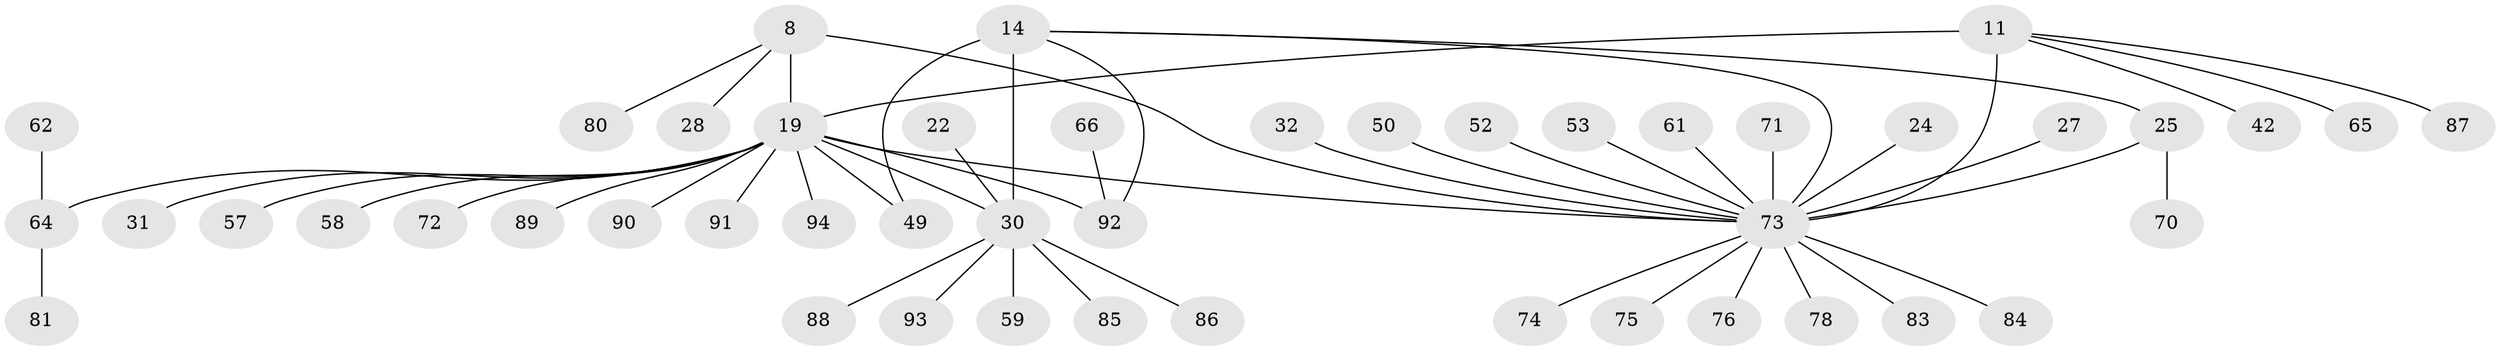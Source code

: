 // original degree distribution, {7: 0.05319148936170213, 6: 0.031914893617021274, 9: 0.010638297872340425, 12: 0.010638297872340425, 5: 0.010638297872340425, 4: 0.07446808510638298, 11: 0.010638297872340425, 8: 0.02127659574468085, 3: 0.05319148936170213, 14: 0.010638297872340425, 2: 0.19148936170212766, 1: 0.5212765957446809}
// Generated by graph-tools (version 1.1) at 2025/54/03/09/25 04:54:38]
// undirected, 47 vertices, 52 edges
graph export_dot {
graph [start="1"]
  node [color=gray90,style=filled];
  8 [super="+6"];
  11 [super="+9"];
  14 [super="+13"];
  19 [super="+7"];
  22;
  24;
  25 [super="+3"];
  27;
  28;
  30 [super="+16"];
  31;
  32;
  42;
  49;
  50;
  52;
  53 [super="+34"];
  57 [super="+37"];
  58;
  59;
  61 [super="+29"];
  62;
  64 [super="+46+20+18"];
  65;
  66;
  70;
  71;
  72;
  73 [super="+12+67+23"];
  74 [super="+60"];
  75;
  76;
  78 [super="+45"];
  80 [super="+79"];
  81;
  83;
  84;
  85;
  86;
  87;
  88;
  89;
  90 [super="+82"];
  91;
  92 [super="+54"];
  93;
  94 [super="+77"];
  8 -- 28;
  8 -- 80;
  8 -- 19 [weight=4];
  8 -- 73;
  11 -- 19;
  11 -- 42;
  11 -- 65;
  11 -- 87;
  11 -- 73 [weight=4];
  14 -- 25 [weight=2];
  14 -- 49;
  14 -- 92;
  14 -- 30 [weight=4];
  14 -- 73;
  19 -- 31;
  19 -- 49;
  19 -- 58;
  19 -- 73 [weight=4];
  19 -- 92 [weight=3];
  19 -- 57;
  19 -- 90;
  19 -- 64 [weight=5];
  19 -- 72;
  19 -- 30 [weight=3];
  19 -- 89;
  19 -- 91;
  19 -- 94;
  22 -- 30;
  24 -- 73;
  25 -- 70;
  25 -- 73 [weight=3];
  27 -- 73;
  30 -- 85;
  30 -- 86;
  30 -- 88;
  30 -- 59;
  30 -- 93;
  32 -- 73;
  50 -- 73;
  52 -- 73;
  53 -- 73;
  61 -- 73;
  62 -- 64;
  64 -- 81;
  66 -- 92;
  71 -- 73;
  73 -- 76;
  73 -- 78;
  73 -- 83;
  73 -- 74;
  73 -- 75;
  73 -- 84;
}
